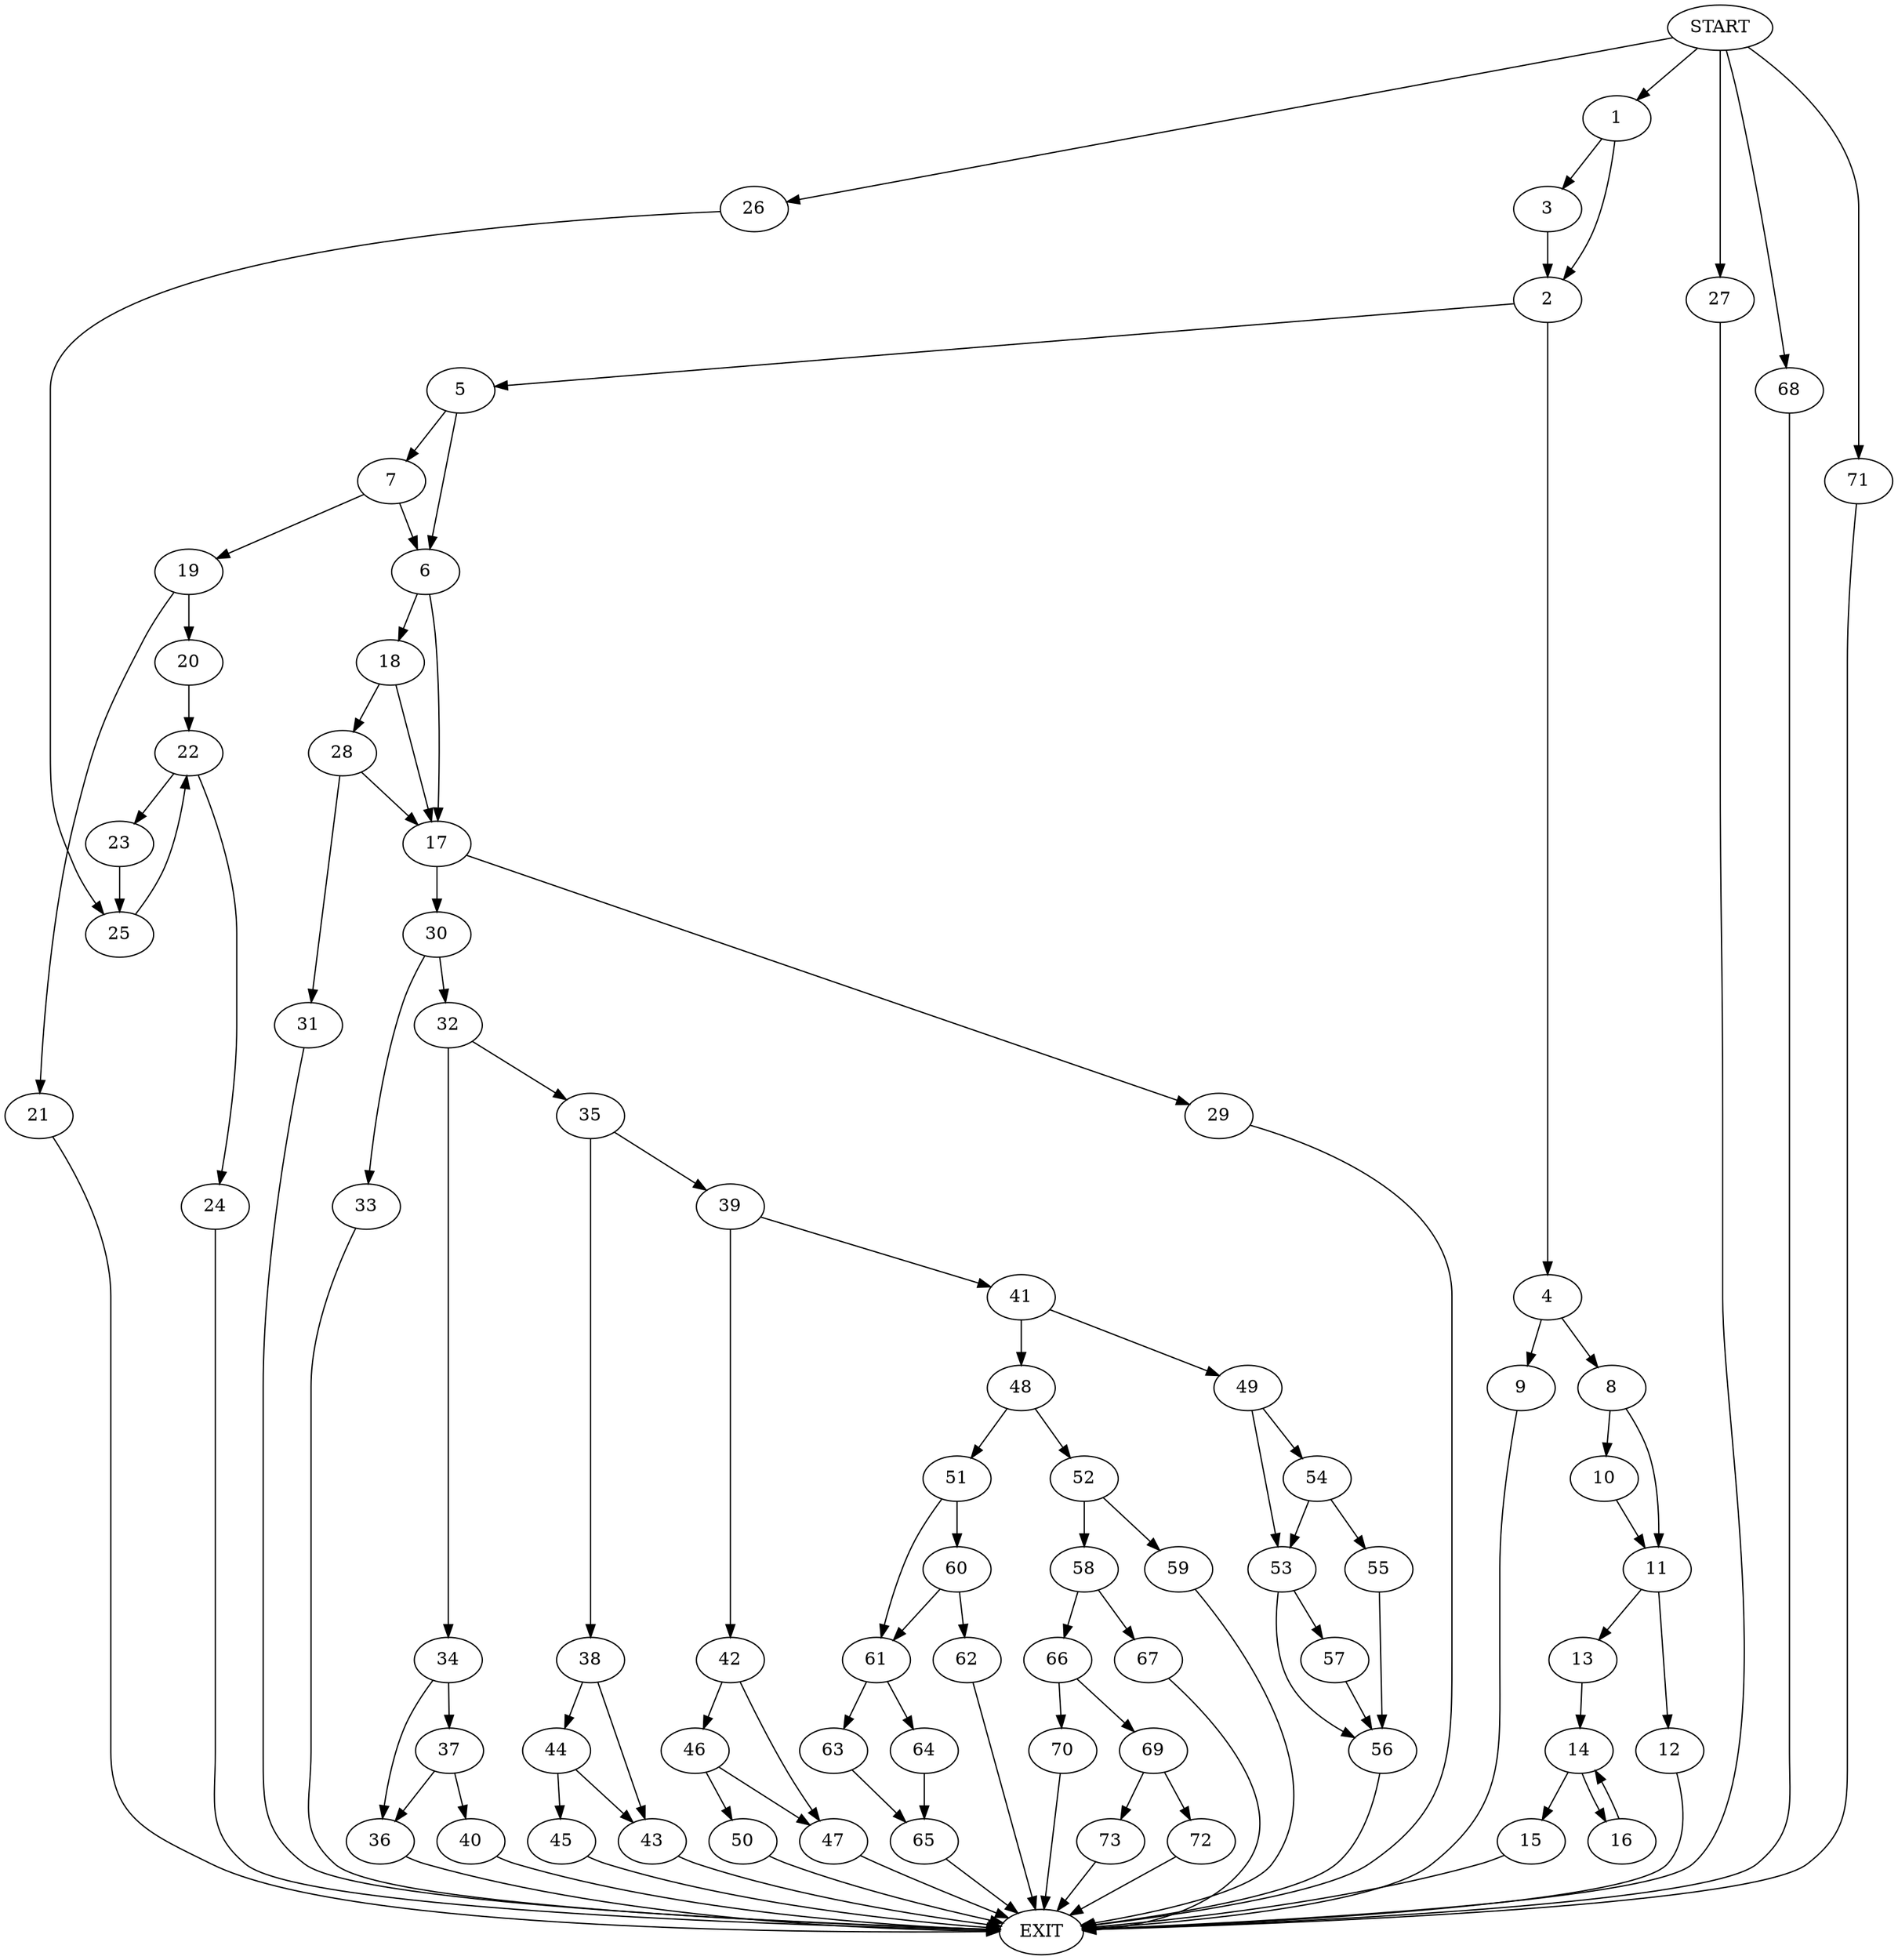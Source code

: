 digraph {
0 [label="START"]
74 [label="EXIT"]
0 -> 1
1 -> 2
1 -> 3
3 -> 2
2 -> 4
2 -> 5
5 -> 6
5 -> 7
4 -> 8
4 -> 9
8 -> 10
8 -> 11
9 -> 74
11 -> 12
11 -> 13
10 -> 11
12 -> 74
13 -> 14
14 -> 15
14 -> 16
15 -> 74
16 -> 14
6 -> 17
6 -> 18
7 -> 6
7 -> 19
19 -> 20
19 -> 21
21 -> 74
20 -> 22
22 -> 23
22 -> 24
23 -> 25
24 -> 74
25 -> 22
0 -> 26
26 -> 25
0 -> 27
27 -> 74
18 -> 17
18 -> 28
17 -> 29
17 -> 30
28 -> 17
28 -> 31
31 -> 74
29 -> 74
30 -> 32
30 -> 33
33 -> 74
32 -> 34
32 -> 35
34 -> 36
34 -> 37
35 -> 38
35 -> 39
36 -> 74
37 -> 40
37 -> 36
40 -> 74
39 -> 41
39 -> 42
38 -> 43
38 -> 44
43 -> 74
44 -> 43
44 -> 45
45 -> 74
42 -> 46
42 -> 47
41 -> 48
41 -> 49
46 -> 47
46 -> 50
47 -> 74
50 -> 74
48 -> 51
48 -> 52
49 -> 53
49 -> 54
54 -> 53
54 -> 55
53 -> 56
53 -> 57
55 -> 56
56 -> 74
57 -> 56
52 -> 58
52 -> 59
51 -> 60
51 -> 61
60 -> 61
60 -> 62
61 -> 63
61 -> 64
62 -> 74
64 -> 65
63 -> 65
65 -> 74
58 -> 66
58 -> 67
59 -> 74
0 -> 68
68 -> 74
66 -> 69
66 -> 70
67 -> 74
0 -> 71
71 -> 74
70 -> 74
69 -> 72
69 -> 73
72 -> 74
73 -> 74
}
